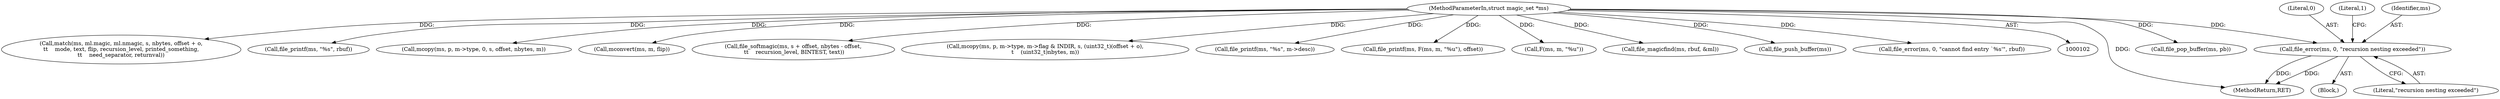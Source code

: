 digraph "0_file_6f737ddfadb596d7d4a993f7ed2141ffd664a81c@pointer" {
"1000142" [label="(Call,file_error(ms, 0, \"recursion nesting exceeded\"))"];
"1000103" [label="(MethodParameterIn,struct magic_set *ms)"];
"1001755" [label="(MethodReturn,RET)"];
"1001575" [label="(Call,file_pop_buffer(ms, pb))"];
"1001695" [label="(Call,match(ms, ml.magic, ml.nmagic, s, nbytes, offset + o,\n\t\t    mode, text, flip, recursion_level, printed_something,\n\t\t    need_separator, returnval))"];
"1001619" [label="(Call,file_printf(ms, \"%s\", rbuf))"];
"1000144" [label="(Literal,0)"];
"1000148" [label="(Literal,1)"];
"1001403" [label="(Call,mcopy(ms, p, m->type, 0, s, offset, nbytes, m))"];
"1001747" [label="(Call,mconvert(ms, m, flip))"];
"1001549" [label="(Call,file_softmagic(ms, s + offset, nbytes - offset,\n \t\t    recursion_level, BINTEST, text))"];
"1000103" [label="(MethodParameterIn,struct magic_set *ms)"];
"1000151" [label="(Call,mcopy(ms, p, m->type, m->flag & INDIR, s, (uint32_t)(offset + o),\n\t    (uint32_t)nbytes, m))"];
"1001728" [label="(Call,file_printf(ms, \"%s\", m->desc))"];
"1001602" [label="(Call,file_printf(ms, F(ms, m, \"%u\"), offset))"];
"1000143" [label="(Identifier,ms)"];
"1000142" [label="(Call,file_error(ms, 0, \"recursion nesting exceeded\"))"];
"1001604" [label="(Call,F(ms, m, \"%u\"))"];
"1001663" [label="(Call,file_magicfind(ms, rbuf, &ml))"];
"1001541" [label="(Call,file_push_buffer(ms))"];
"1000141" [label="(Block,)"];
"1001671" [label="(Call,file_error(ms, 0, \"cannot find entry `%s'\", rbuf))"];
"1000145" [label="(Literal,\"recursion nesting exceeded\")"];
"1000142" -> "1000141"  [label="AST: "];
"1000142" -> "1000145"  [label="CFG: "];
"1000143" -> "1000142"  [label="AST: "];
"1000144" -> "1000142"  [label="AST: "];
"1000145" -> "1000142"  [label="AST: "];
"1000148" -> "1000142"  [label="CFG: "];
"1000142" -> "1001755"  [label="DDG: "];
"1000142" -> "1001755"  [label="DDG: "];
"1000103" -> "1000142"  [label="DDG: "];
"1000103" -> "1000102"  [label="AST: "];
"1000103" -> "1001755"  [label="DDG: "];
"1000103" -> "1000151"  [label="DDG: "];
"1000103" -> "1001403"  [label="DDG: "];
"1000103" -> "1001541"  [label="DDG: "];
"1000103" -> "1001549"  [label="DDG: "];
"1000103" -> "1001575"  [label="DDG: "];
"1000103" -> "1001602"  [label="DDG: "];
"1000103" -> "1001604"  [label="DDG: "];
"1000103" -> "1001619"  [label="DDG: "];
"1000103" -> "1001663"  [label="DDG: "];
"1000103" -> "1001671"  [label="DDG: "];
"1000103" -> "1001695"  [label="DDG: "];
"1000103" -> "1001728"  [label="DDG: "];
"1000103" -> "1001747"  [label="DDG: "];
}
